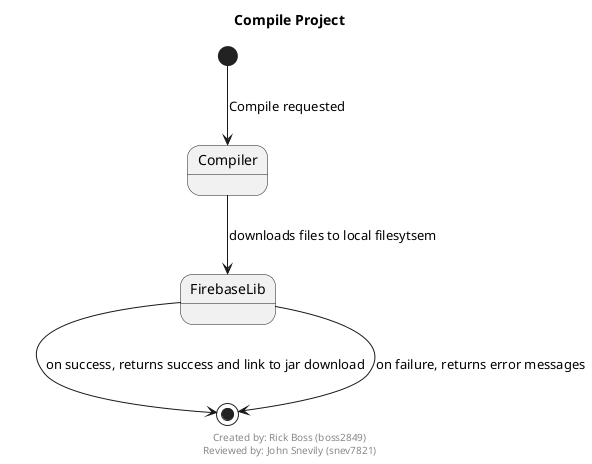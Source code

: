@startuml
title Compile Project

footer
Created by: Rick Boss (boss2849)
Reviewed by: John Snevily (snev7821)
endfooter

[*] --> Compiler : Compile requested
Compiler --> FirebaseLib : downloads files to local filesytsem
FirebaseLib --> [*] : on success, returns success and link to jar download
FirebaseLib --> [*] : on failure, returns error messages

@enduml